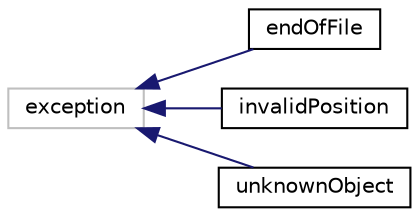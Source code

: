 digraph "Graphical Class Hierarchy"
{
  edge [fontname="Helvetica",fontsize="10",labelfontname="Helvetica",labelfontsize="10"];
  node [fontname="Helvetica",fontsize="10",shape=record];
  rankdir="LR";
  Node1 [label="exception",height=0.2,width=0.4,color="grey75", fillcolor="white", style="filled"];
  Node1 -> Node2 [dir="back",color="midnightblue",fontsize="10",style="solid",fontname="Helvetica"];
  Node2 [label="endOfFile",height=0.2,width=0.4,color="black", fillcolor="white", style="filled",URL="$classend_of_file.html",tooltip="The exception header file. "];
  Node1 -> Node3 [dir="back",color="midnightblue",fontsize="10",style="solid",fontname="Helvetica"];
  Node3 [label="invalidPosition",height=0.2,width=0.4,color="black", fillcolor="white", style="filled",URL="$classinvalid_position.html"];
  Node1 -> Node4 [dir="back",color="midnightblue",fontsize="10",style="solid",fontname="Helvetica"];
  Node4 [label="unknownObject",height=0.2,width=0.4,color="black", fillcolor="white", style="filled",URL="$classunknown_object.html"];
}
